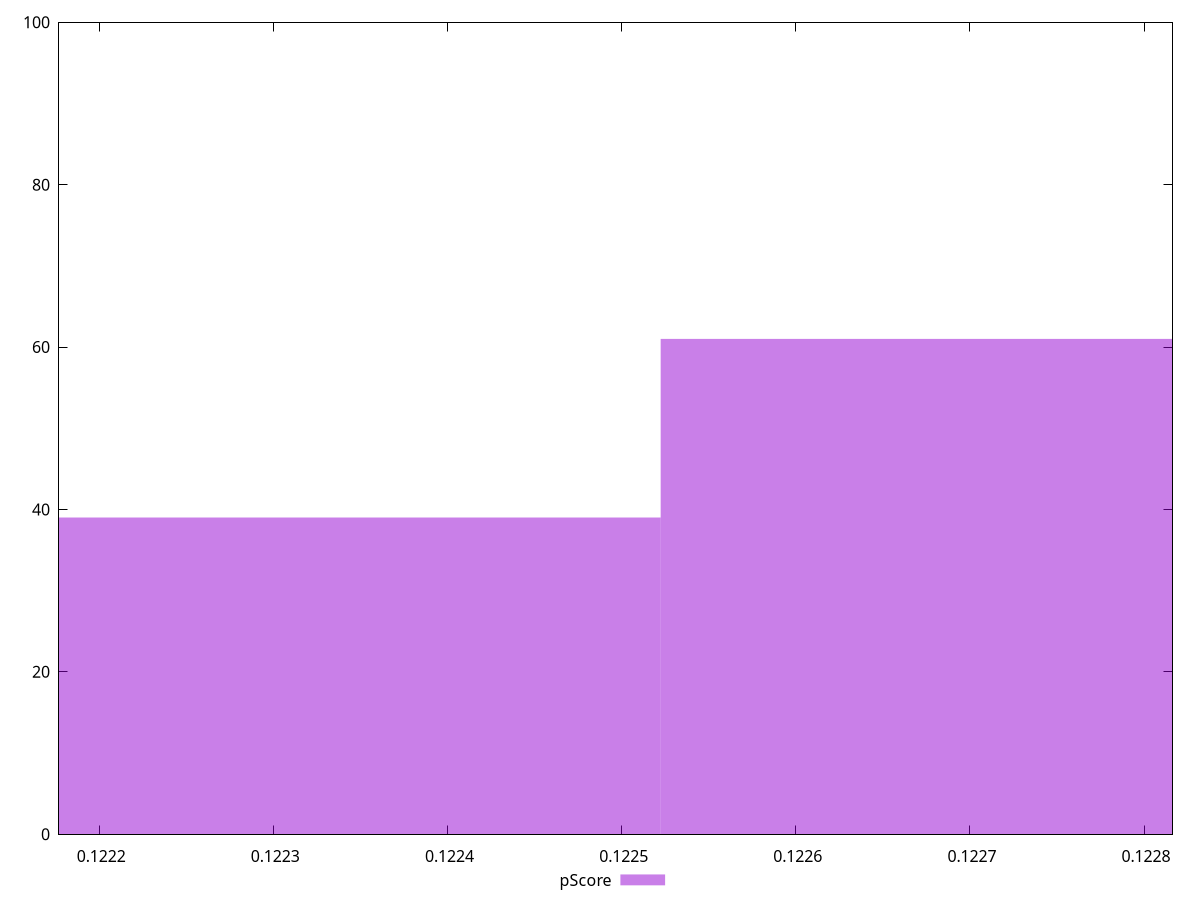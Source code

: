reset

$pScore <<EOF
0.12273182901785348 61
0.12231294905533521 39
EOF

set key outside below
set boxwidth 0.0004188799625182713
set xrange [0.12217690536627457:0.12281629841904262]
set yrange [0:100]
set trange [0:100]
set style fill transparent solid 0.5 noborder
set terminal svg size 640, 490 enhanced background rgb 'white'
set output "reprap/uses-long-cache-ttl/samples/pages+cached+noexternal+nomedia/pScore/histogram.svg"

plot $pScore title "pScore" with boxes

reset
